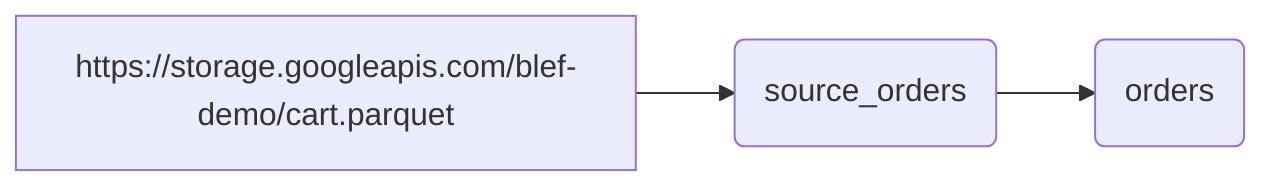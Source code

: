 flowchart LR
  source_orders(source_orders)
  https://storage.googleapis.com/blef-demo/cart.parquet --> source_orders
  orders(orders)
  source_orders --> orders